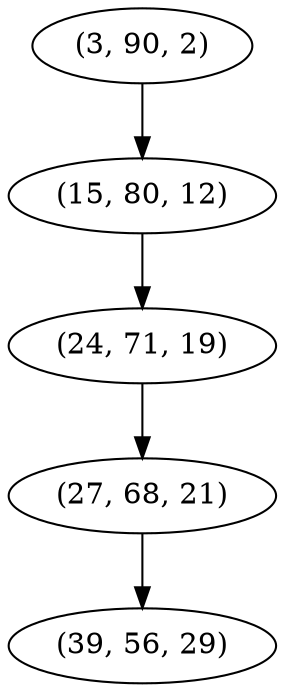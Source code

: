 digraph tree {
    "(3, 90, 2)";
    "(15, 80, 12)";
    "(24, 71, 19)";
    "(27, 68, 21)";
    "(39, 56, 29)";
    "(3, 90, 2)" -> "(15, 80, 12)";
    "(15, 80, 12)" -> "(24, 71, 19)";
    "(24, 71, 19)" -> "(27, 68, 21)";
    "(27, 68, 21)" -> "(39, 56, 29)";
}

